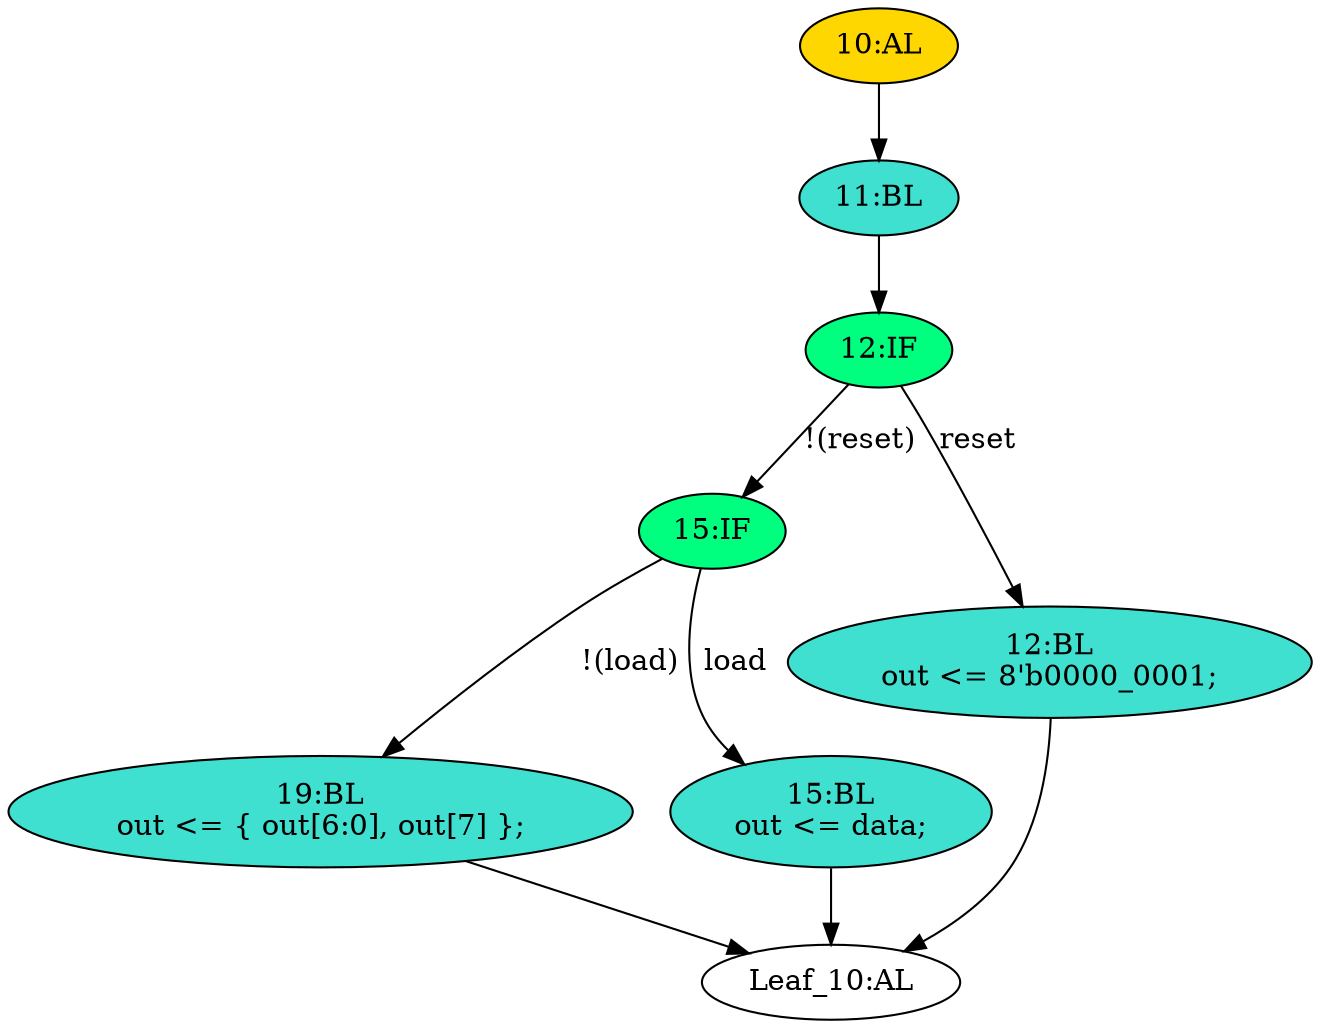 strict digraph "" {
	node [label="\N"];
	"10:AL"	[ast="<pyverilog.vparser.ast.Always object at 0x7fb7f618b110>",
		clk_sens=True,
		fillcolor=gold,
		label="10:AL",
		sens="['clk', 'reset']",
		statements="[]",
		style=filled,
		typ=Always,
		use_var="['reset', 'load', 'data', 'out']"];
	"11:BL"	[ast="<pyverilog.vparser.ast.Block object at 0x7fb7f618b350>",
		fillcolor=turquoise,
		label="11:BL",
		statements="[]",
		style=filled,
		typ=Block];
	"10:AL" -> "11:BL"	[cond="[]",
		lineno=None];
	"19:BL"	[ast="<pyverilog.vparser.ast.Block object at 0x7fb7f6d49fd0>",
		fillcolor=turquoise,
		label="19:BL
out <= { out[6:0], out[7] };",
		statements="[<pyverilog.vparser.ast.NonblockingSubstitution object at 0x7fb7f68dd710>]",
		style=filled,
		typ=Block];
	"Leaf_10:AL"	[def_var="['out']",
		label="Leaf_10:AL"];
	"19:BL" -> "Leaf_10:AL"	[cond="[]",
		lineno=None];
	"12:IF"	[ast="<pyverilog.vparser.ast.IfStatement object at 0x7fb7f6197850>",
		fillcolor=springgreen,
		label="12:IF",
		statements="[]",
		style=filled,
		typ=IfStatement];
	"15:IF"	[ast="<pyverilog.vparser.ast.IfStatement object at 0x7fb7f6d49d50>",
		fillcolor=springgreen,
		label="15:IF",
		statements="[]",
		style=filled,
		typ=IfStatement];
	"12:IF" -> "15:IF"	[cond="['reset']",
		label="!(reset)",
		lineno=12];
	"12:BL"	[ast="<pyverilog.vparser.ast.Block object at 0x7fb7f618b710>",
		fillcolor=turquoise,
		label="12:BL
out <= 8'b0000_0001;",
		statements="[<pyverilog.vparser.ast.NonblockingSubstitution object at 0x7fb7f618b750>]",
		style=filled,
		typ=Block];
	"12:IF" -> "12:BL"	[cond="['reset']",
		label=reset,
		lineno=12];
	"15:BL"	[ast="<pyverilog.vparser.ast.Block object at 0x7fb7f618b550>",
		fillcolor=turquoise,
		label="15:BL
out <= data;",
		statements="[<pyverilog.vparser.ast.NonblockingSubstitution object at 0x7fb7f618b590>]",
		style=filled,
		typ=Block];
	"15:BL" -> "Leaf_10:AL"	[cond="[]",
		lineno=None];
	"11:BL" -> "12:IF"	[cond="[]",
		lineno=None];
	"15:IF" -> "19:BL"	[cond="['load']",
		label="!(load)",
		lineno=15];
	"15:IF" -> "15:BL"	[cond="['load']",
		label=load,
		lineno=15];
	"12:BL" -> "Leaf_10:AL"	[cond="[]",
		lineno=None];
}
